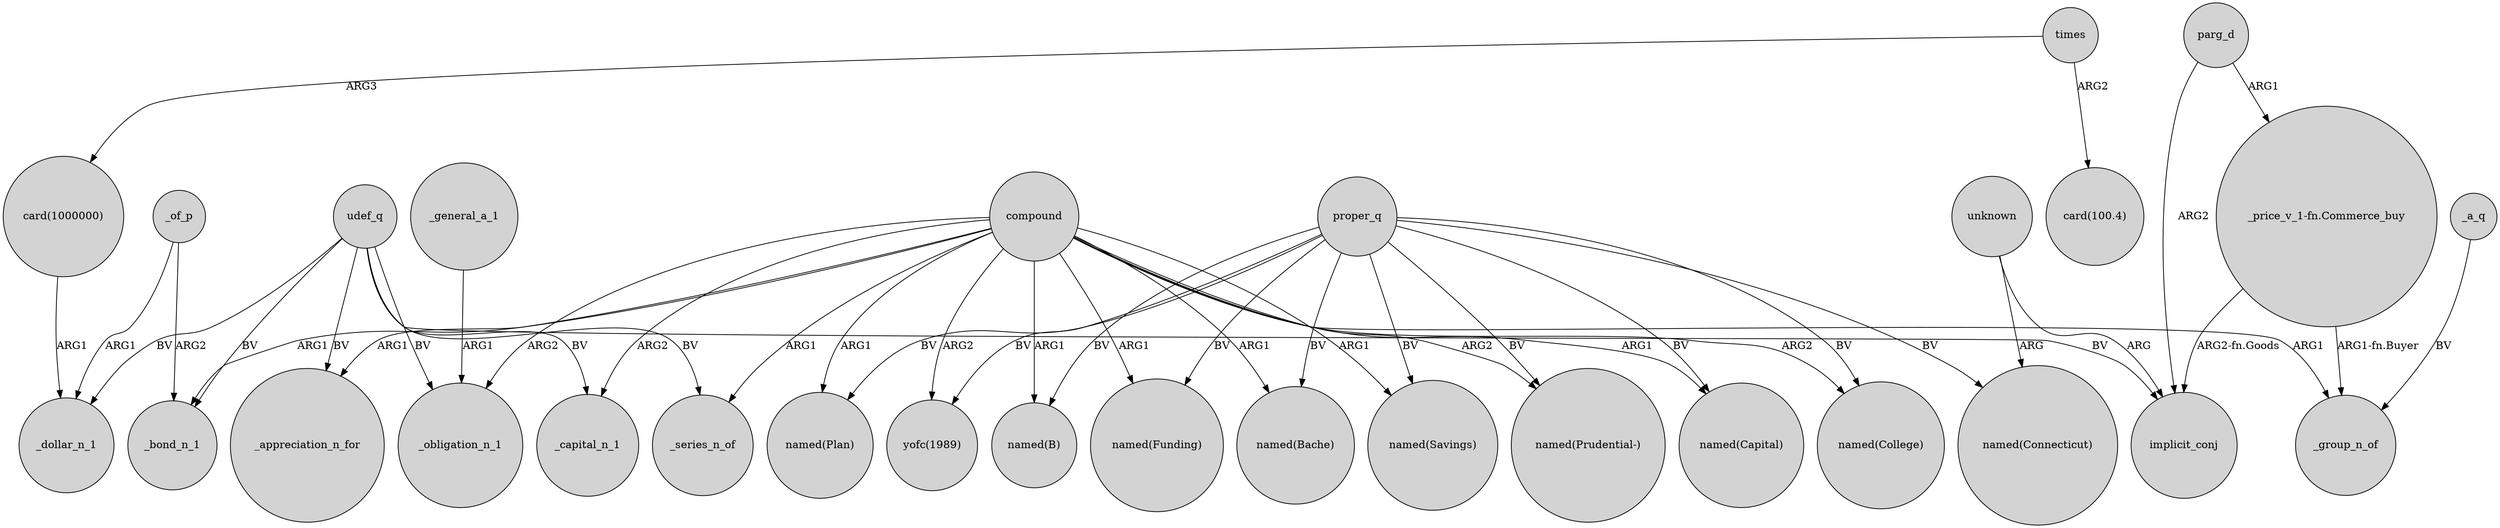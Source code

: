 digraph {
	node [shape=circle style=filled]
	_of_p -> _dollar_n_1 [label=ARG1]
	compound -> "named(Funding)" [label=ARG1]
	udef_q -> _bond_n_1 [label=BV]
	compound -> "named(Bache)" [label=ARG1]
	proper_q -> "named(College)" [label=BV]
	proper_q -> "named(Capital)" [label=BV]
	unknown -> implicit_conj [label=ARG]
	compound -> _bond_n_1 [label=ARG1]
	times -> "card(1000000)" [label=ARG3]
	_of_p -> _bond_n_1 [label=ARG2]
	compound -> "named(Plan)" [label=ARG1]
	compound -> _appreciation_n_for [label=ARG1]
	udef_q -> _appreciation_n_for [label=BV]
	parg_d -> "_price_v_1-fn.Commerce_buy" [label=ARG1]
	compound -> _group_n_of [label=ARG1]
	_a_q -> _group_n_of [label=BV]
	proper_q -> "named(B)" [label=BV]
	udef_q -> _series_n_of [label=BV]
	parg_d -> implicit_conj [label=ARG2]
	compound -> "named(College)" [label=ARG2]
	proper_q -> "named(Plan)" [label=BV]
	"_price_v_1-fn.Commerce_buy" -> implicit_conj [label="ARG2-fn.Goods"]
	_general_a_1 -> _obligation_n_1 [label=ARG1]
	proper_q -> "named(Savings)" [label=BV]
	compound -> "named(Prudential-)" [label=ARG2]
	compound -> _series_n_of [label=ARG1]
	unknown -> "named(Connecticut)" [label=ARG]
	udef_q -> _capital_n_1 [label=BV]
	proper_q -> "named(Funding)" [label=BV]
	udef_q -> _dollar_n_1 [label=BV]
	proper_q -> "yofc(1989)" [label=BV]
	"card(1000000)" -> _dollar_n_1 [label=ARG1]
	proper_q -> "named(Connecticut)" [label=BV]
	"_price_v_1-fn.Commerce_buy" -> _group_n_of [label="ARG1-fn.Buyer"]
	proper_q -> "named(Prudential-)" [label=BV]
	times -> "card(100.4)" [label=ARG2]
	compound -> _capital_n_1 [label=ARG2]
	compound -> "named(Savings)" [label=ARG1]
	udef_q -> _obligation_n_1 [label=BV]
	compound -> "yofc(1989)" [label=ARG2]
	proper_q -> "named(Bache)" [label=BV]
	compound -> "named(Capital)" [label=ARG1]
	udef_q -> implicit_conj [label=BV]
	compound -> "named(B)" [label=ARG1]
	compound -> _obligation_n_1 [label=ARG2]
}
